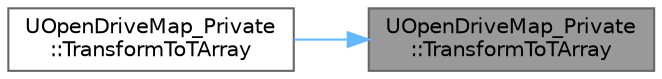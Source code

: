 digraph "UOpenDriveMap_Private::TransformToTArray"
{
 // INTERACTIVE_SVG=YES
 // LATEX_PDF_SIZE
  bgcolor="transparent";
  edge [fontname=Helvetica,fontsize=10,labelfontname=Helvetica,labelfontsize=10];
  node [fontname=Helvetica,fontsize=10,shape=box,height=0.2,width=0.4];
  rankdir="RL";
  Node1 [id="Node000001",label="UOpenDriveMap_Private\l::TransformToTArray",height=0.2,width=0.4,color="gray40", fillcolor="grey60", style="filled", fontcolor="black",tooltip=" "];
  Node1 -> Node2 [id="edge1_Node000001_Node000002",dir="back",color="steelblue1",style="solid",tooltip=" "];
  Node2 [id="Node000002",label="UOpenDriveMap_Private\l::TransformToTArray",height=0.2,width=0.4,color="grey40", fillcolor="white", style="filled",URL="$d4/d4f/namespaceUOpenDriveMap__Private.html#af1bdfd075eb831a52f133e2bcd3f3d0d",tooltip=" "];
}
